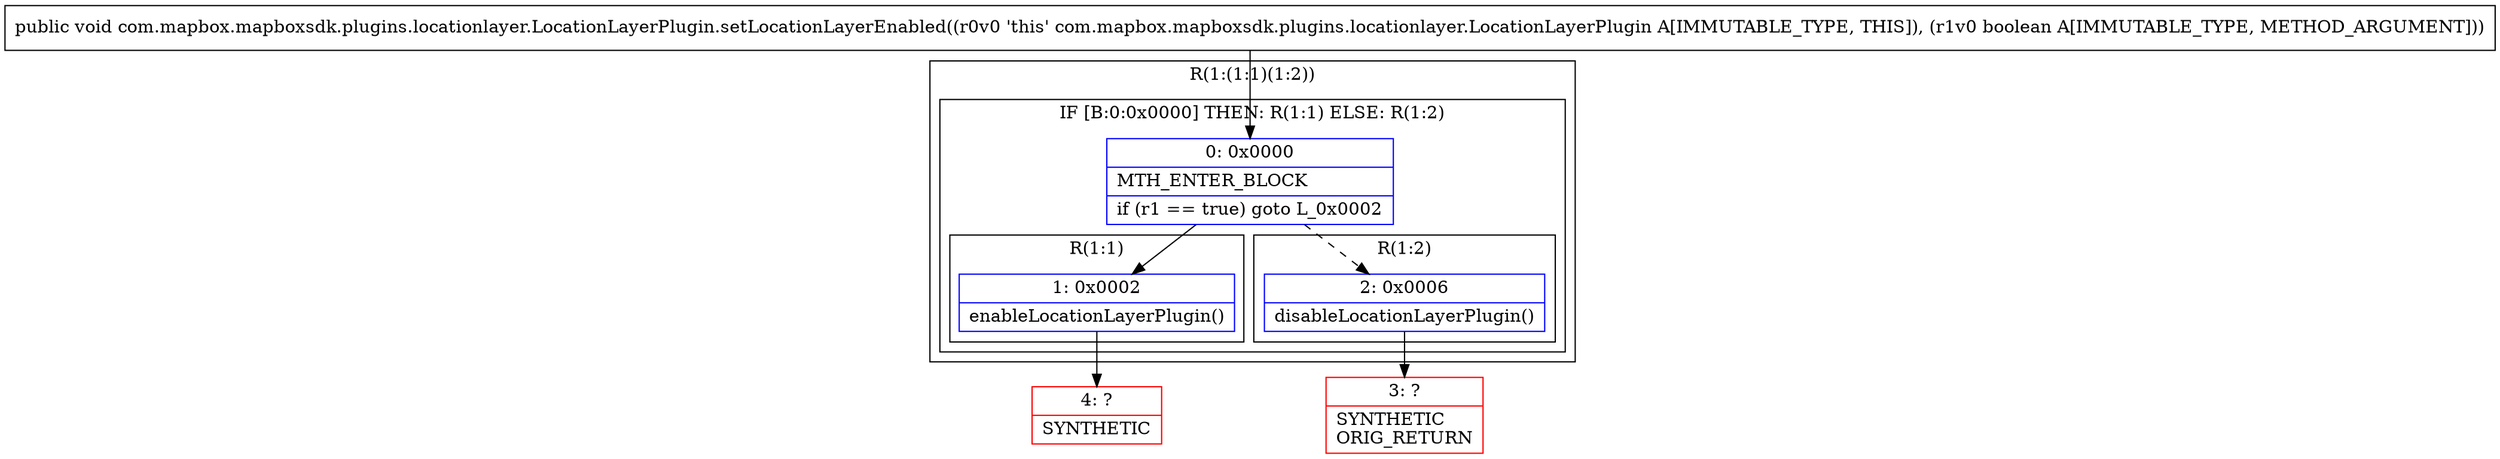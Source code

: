 digraph "CFG forcom.mapbox.mapboxsdk.plugins.locationlayer.LocationLayerPlugin.setLocationLayerEnabled(Z)V" {
subgraph cluster_Region_835861699 {
label = "R(1:(1:1)(1:2))";
node [shape=record,color=blue];
subgraph cluster_IfRegion_658504033 {
label = "IF [B:0:0x0000] THEN: R(1:1) ELSE: R(1:2)";
node [shape=record,color=blue];
Node_0 [shape=record,label="{0\:\ 0x0000|MTH_ENTER_BLOCK\l|if (r1 == true) goto L_0x0002\l}"];
subgraph cluster_Region_783033976 {
label = "R(1:1)";
node [shape=record,color=blue];
Node_1 [shape=record,label="{1\:\ 0x0002|enableLocationLayerPlugin()\l}"];
}
subgraph cluster_Region_793892332 {
label = "R(1:2)";
node [shape=record,color=blue];
Node_2 [shape=record,label="{2\:\ 0x0006|disableLocationLayerPlugin()\l}"];
}
}
}
Node_3 [shape=record,color=red,label="{3\:\ ?|SYNTHETIC\lORIG_RETURN\l}"];
Node_4 [shape=record,color=red,label="{4\:\ ?|SYNTHETIC\l}"];
MethodNode[shape=record,label="{public void com.mapbox.mapboxsdk.plugins.locationlayer.LocationLayerPlugin.setLocationLayerEnabled((r0v0 'this' com.mapbox.mapboxsdk.plugins.locationlayer.LocationLayerPlugin A[IMMUTABLE_TYPE, THIS]), (r1v0 boolean A[IMMUTABLE_TYPE, METHOD_ARGUMENT])) }"];
MethodNode -> Node_0;
Node_0 -> Node_1;
Node_0 -> Node_2[style=dashed];
Node_1 -> Node_4;
Node_2 -> Node_3;
}

